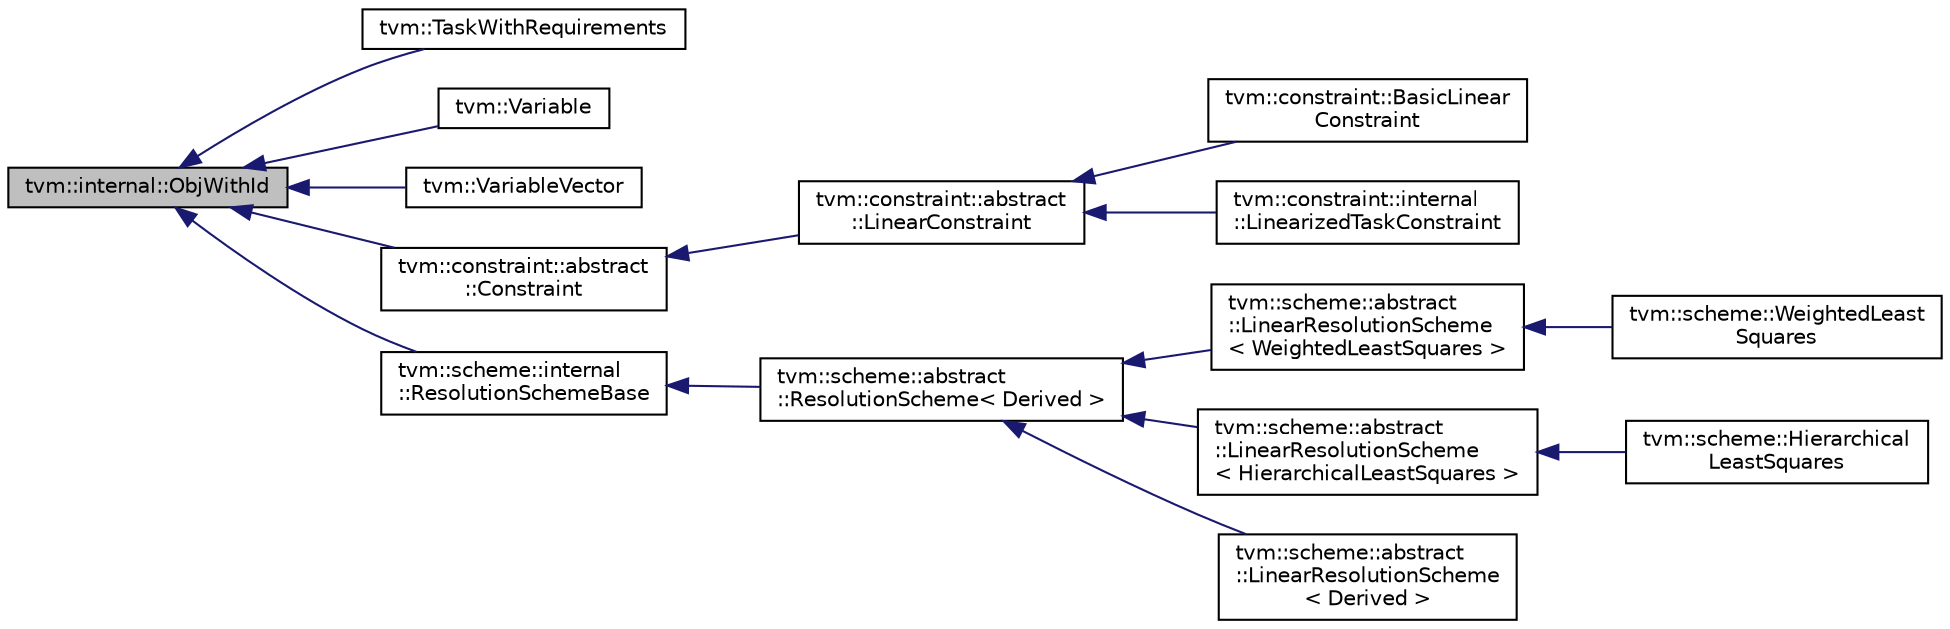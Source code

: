 digraph "tvm::internal::ObjWithId"
{
 // LATEX_PDF_SIZE
  edge [fontname="Helvetica",fontsize="10",labelfontname="Helvetica",labelfontsize="10"];
  node [fontname="Helvetica",fontsize="10",shape=record];
  rankdir="LR";
  Node1 [label="tvm::internal::ObjWithId",height=0.2,width=0.4,color="black", fillcolor="grey75", style="filled", fontcolor="black",tooltip=" "];
  Node1 -> Node2 [dir="back",color="midnightblue",fontsize="10",style="solid",fontname="Helvetica"];
  Node2 [label="tvm::TaskWithRequirements",height=0.2,width=0.4,color="black", fillcolor="white", style="filled",URL="$classtvm_1_1TaskWithRequirements.html",tooltip=" "];
  Node1 -> Node3 [dir="back",color="midnightblue",fontsize="10",style="solid",fontname="Helvetica"];
  Node3 [label="tvm::Variable",height=0.2,width=0.4,color="black", fillcolor="white", style="filled",URL="$classtvm_1_1Variable.html",tooltip=" "];
  Node1 -> Node4 [dir="back",color="midnightblue",fontsize="10",style="solid",fontname="Helvetica"];
  Node4 [label="tvm::VariableVector",height=0.2,width=0.4,color="black", fillcolor="white", style="filled",URL="$classtvm_1_1VariableVector.html",tooltip=" "];
  Node1 -> Node5 [dir="back",color="midnightblue",fontsize="10",style="solid",fontname="Helvetica"];
  Node5 [label="tvm::constraint::abstract\l::Constraint",height=0.2,width=0.4,color="black", fillcolor="white", style="filled",URL="$classtvm_1_1constraint_1_1abstract_1_1Constraint.html",tooltip=" "];
  Node5 -> Node6 [dir="back",color="midnightblue",fontsize="10",style="solid",fontname="Helvetica"];
  Node6 [label="tvm::constraint::abstract\l::LinearConstraint",height=0.2,width=0.4,color="black", fillcolor="white", style="filled",URL="$classtvm_1_1constraint_1_1abstract_1_1LinearConstraint.html",tooltip=" "];
  Node6 -> Node7 [dir="back",color="midnightblue",fontsize="10",style="solid",fontname="Helvetica"];
  Node7 [label="tvm::constraint::BasicLinear\lConstraint",height=0.2,width=0.4,color="black", fillcolor="white", style="filled",URL="$classtvm_1_1constraint_1_1BasicLinearConstraint.html",tooltip=" "];
  Node6 -> Node8 [dir="back",color="midnightblue",fontsize="10",style="solid",fontname="Helvetica"];
  Node8 [label="tvm::constraint::internal\l::LinearizedTaskConstraint",height=0.2,width=0.4,color="black", fillcolor="white", style="filled",URL="$classtvm_1_1constraint_1_1internal_1_1LinearizedTaskConstraint.html",tooltip=" "];
  Node1 -> Node9 [dir="back",color="midnightblue",fontsize="10",style="solid",fontname="Helvetica"];
  Node9 [label="tvm::scheme::internal\l::ResolutionSchemeBase",height=0.2,width=0.4,color="black", fillcolor="white", style="filled",URL="$classtvm_1_1scheme_1_1internal_1_1ResolutionSchemeBase.html",tooltip=" "];
  Node9 -> Node10 [dir="back",color="midnightblue",fontsize="10",style="solid",fontname="Helvetica"];
  Node10 [label="tvm::scheme::abstract\l::ResolutionScheme\< Derived \>",height=0.2,width=0.4,color="black", fillcolor="white", style="filled",URL="$classtvm_1_1scheme_1_1abstract_1_1ResolutionScheme.html",tooltip=" "];
  Node10 -> Node11 [dir="back",color="midnightblue",fontsize="10",style="solid",fontname="Helvetica"];
  Node11 [label="tvm::scheme::abstract\l::LinearResolutionScheme\l\< WeightedLeastSquares \>",height=0.2,width=0.4,color="black", fillcolor="white", style="filled",URL="$classtvm_1_1scheme_1_1abstract_1_1LinearResolutionScheme.html",tooltip=" "];
  Node11 -> Node12 [dir="back",color="midnightblue",fontsize="10",style="solid",fontname="Helvetica"];
  Node12 [label="tvm::scheme::WeightedLeast\lSquares",height=0.2,width=0.4,color="black", fillcolor="white", style="filled",URL="$classtvm_1_1scheme_1_1WeightedLeastSquares.html",tooltip=" "];
  Node10 -> Node13 [dir="back",color="midnightblue",fontsize="10",style="solid",fontname="Helvetica"];
  Node13 [label="tvm::scheme::abstract\l::LinearResolutionScheme\l\< HierarchicalLeastSquares \>",height=0.2,width=0.4,color="black", fillcolor="white", style="filled",URL="$classtvm_1_1scheme_1_1abstract_1_1LinearResolutionScheme.html",tooltip=" "];
  Node13 -> Node14 [dir="back",color="midnightblue",fontsize="10",style="solid",fontname="Helvetica"];
  Node14 [label="tvm::scheme::Hierarchical\lLeastSquares",height=0.2,width=0.4,color="black", fillcolor="white", style="filled",URL="$classtvm_1_1scheme_1_1HierarchicalLeastSquares.html",tooltip=" "];
  Node10 -> Node15 [dir="back",color="midnightblue",fontsize="10",style="solid",fontname="Helvetica"];
  Node15 [label="tvm::scheme::abstract\l::LinearResolutionScheme\l\< Derived \>",height=0.2,width=0.4,color="black", fillcolor="white", style="filled",URL="$classtvm_1_1scheme_1_1abstract_1_1LinearResolutionScheme.html",tooltip=" "];
}
